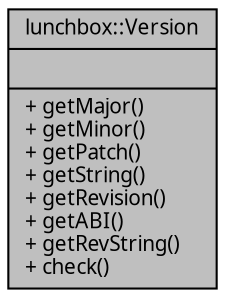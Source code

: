 digraph "lunchbox::Version"
{
  edge [fontname="Sans",fontsize="10",labelfontname="Sans",labelfontsize="10"];
  node [fontname="Sans",fontsize="10",shape=record];
  Node1 [label="{lunchbox::Version\n||+ getMajor()\l+ getMinor()\l+ getPatch()\l+ getString()\l+ getRevision()\l+ getABI()\l+ getRevString()\l+ check()\l}",height=0.2,width=0.4,color="black", fillcolor="grey75", style="filled" fontcolor="black"];
}
